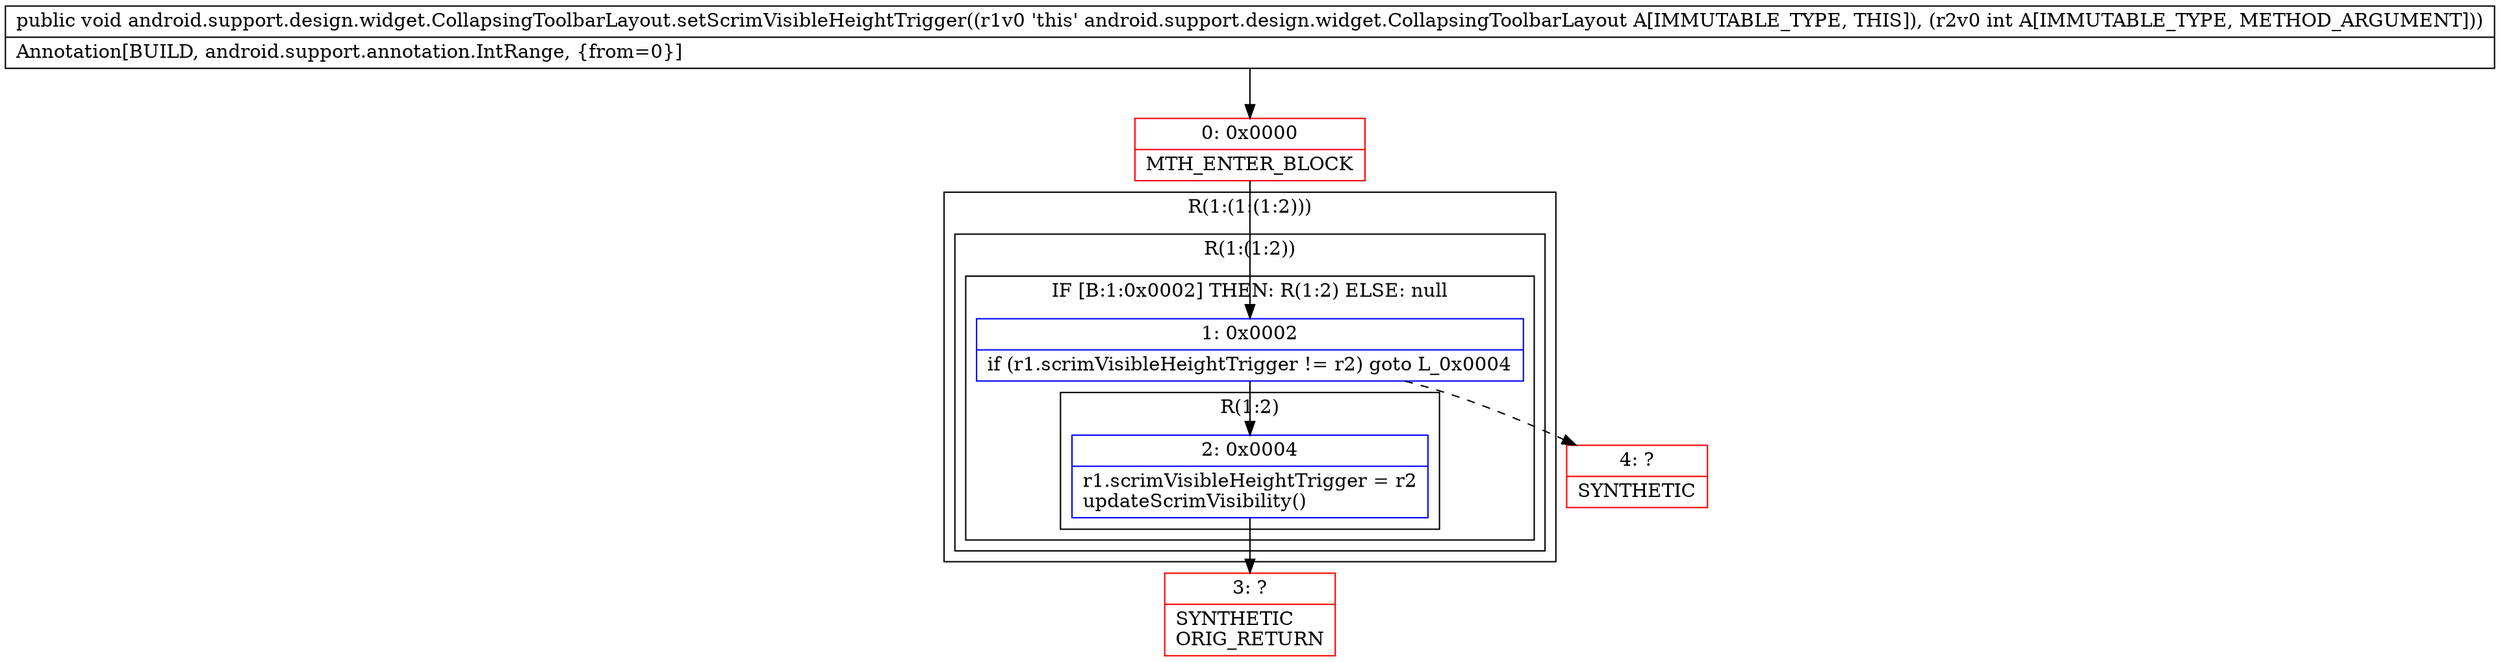 digraph "CFG forandroid.support.design.widget.CollapsingToolbarLayout.setScrimVisibleHeightTrigger(I)V" {
subgraph cluster_Region_2121392584 {
label = "R(1:(1:(1:2)))";
node [shape=record,color=blue];
subgraph cluster_Region_1598220088 {
label = "R(1:(1:2))";
node [shape=record,color=blue];
subgraph cluster_IfRegion_40371217 {
label = "IF [B:1:0x0002] THEN: R(1:2) ELSE: null";
node [shape=record,color=blue];
Node_1 [shape=record,label="{1\:\ 0x0002|if (r1.scrimVisibleHeightTrigger != r2) goto L_0x0004\l}"];
subgraph cluster_Region_93173036 {
label = "R(1:2)";
node [shape=record,color=blue];
Node_2 [shape=record,label="{2\:\ 0x0004|r1.scrimVisibleHeightTrigger = r2\lupdateScrimVisibility()\l}"];
}
}
}
}
Node_0 [shape=record,color=red,label="{0\:\ 0x0000|MTH_ENTER_BLOCK\l}"];
Node_3 [shape=record,color=red,label="{3\:\ ?|SYNTHETIC\lORIG_RETURN\l}"];
Node_4 [shape=record,color=red,label="{4\:\ ?|SYNTHETIC\l}"];
MethodNode[shape=record,label="{public void android.support.design.widget.CollapsingToolbarLayout.setScrimVisibleHeightTrigger((r1v0 'this' android.support.design.widget.CollapsingToolbarLayout A[IMMUTABLE_TYPE, THIS]), (r2v0 int A[IMMUTABLE_TYPE, METHOD_ARGUMENT]))  | Annotation[BUILD, android.support.annotation.IntRange, \{from=0\}]\l}"];
MethodNode -> Node_0;
Node_1 -> Node_2;
Node_1 -> Node_4[style=dashed];
Node_2 -> Node_3;
Node_0 -> Node_1;
}

